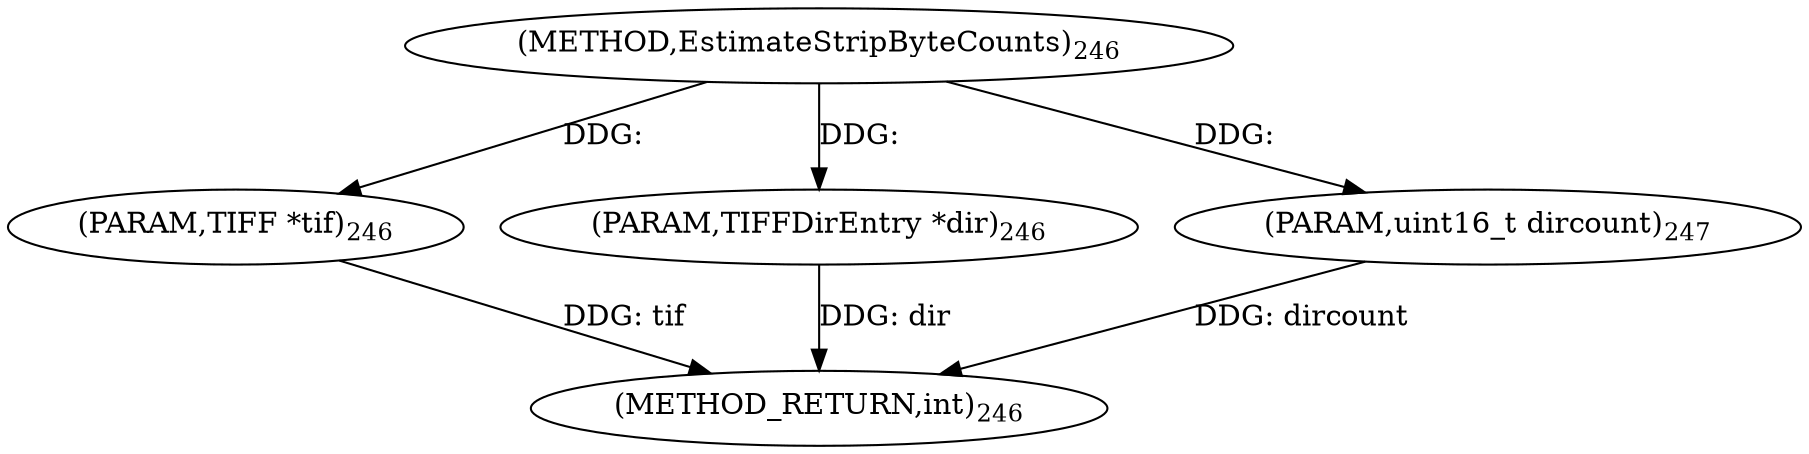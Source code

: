 digraph "EstimateStripByteCounts" {  
"78230" [label = <(METHOD,EstimateStripByteCounts)<SUB>246</SUB>> ]
"78234" [label = <(METHOD_RETURN,int)<SUB>246</SUB>> ]
"78231" [label = <(PARAM,TIFF *tif)<SUB>246</SUB>> ]
"78232" [label = <(PARAM,TIFFDirEntry *dir)<SUB>246</SUB>> ]
"78233" [label = <(PARAM,uint16_t dircount)<SUB>247</SUB>> ]
  "78231" -> "78234"  [ label = "DDG: tif"] 
  "78232" -> "78234"  [ label = "DDG: dir"] 
  "78233" -> "78234"  [ label = "DDG: dircount"] 
  "78230" -> "78231"  [ label = "DDG: "] 
  "78230" -> "78232"  [ label = "DDG: "] 
  "78230" -> "78233"  [ label = "DDG: "] 
}
